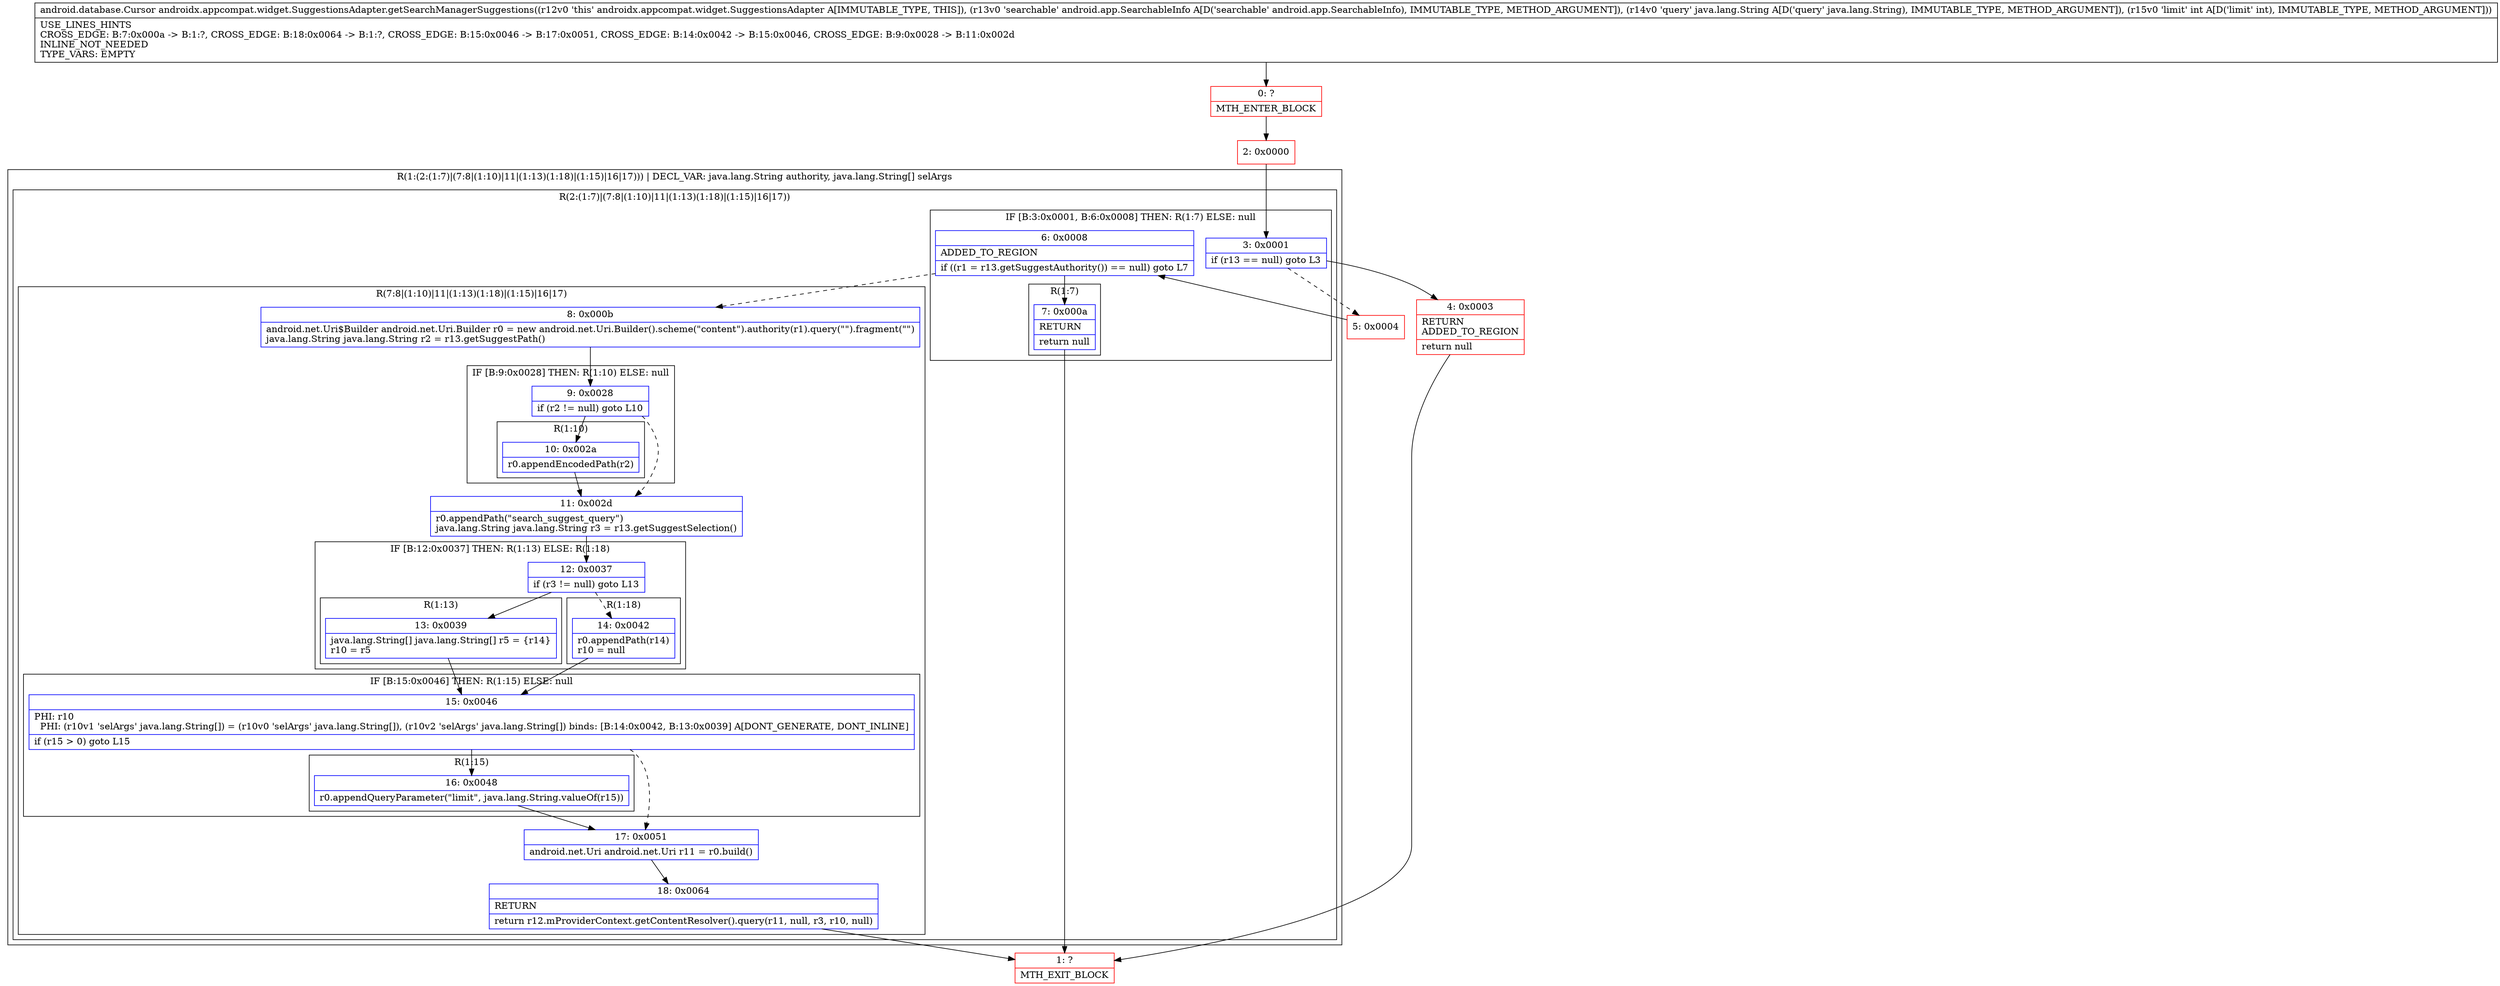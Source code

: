 digraph "CFG forandroidx.appcompat.widget.SuggestionsAdapter.getSearchManagerSuggestions(Landroid\/app\/SearchableInfo;Ljava\/lang\/String;I)Landroid\/database\/Cursor;" {
subgraph cluster_Region_1368366142 {
label = "R(1:(2:(1:7)|(7:8|(1:10)|11|(1:13)(1:18)|(1:15)|16|17))) | DECL_VAR: java.lang.String authority, java.lang.String[] selArgs\l";
node [shape=record,color=blue];
subgraph cluster_Region_1905691355 {
label = "R(2:(1:7)|(7:8|(1:10)|11|(1:13)(1:18)|(1:15)|16|17))";
node [shape=record,color=blue];
subgraph cluster_IfRegion_758946145 {
label = "IF [B:3:0x0001, B:6:0x0008] THEN: R(1:7) ELSE: null";
node [shape=record,color=blue];
Node_3 [shape=record,label="{3\:\ 0x0001|if (r13 == null) goto L3\l}"];
Node_6 [shape=record,label="{6\:\ 0x0008|ADDED_TO_REGION\l|if ((r1 = r13.getSuggestAuthority()) == null) goto L7\l}"];
subgraph cluster_Region_641223798 {
label = "R(1:7)";
node [shape=record,color=blue];
Node_7 [shape=record,label="{7\:\ 0x000a|RETURN\l|return null\l}"];
}
}
subgraph cluster_Region_506196684 {
label = "R(7:8|(1:10)|11|(1:13)(1:18)|(1:15)|16|17)";
node [shape=record,color=blue];
Node_8 [shape=record,label="{8\:\ 0x000b|android.net.Uri$Builder android.net.Uri.Builder r0 = new android.net.Uri.Builder().scheme(\"content\").authority(r1).query(\"\").fragment(\"\")\ljava.lang.String java.lang.String r2 = r13.getSuggestPath()\l}"];
subgraph cluster_IfRegion_1873806580 {
label = "IF [B:9:0x0028] THEN: R(1:10) ELSE: null";
node [shape=record,color=blue];
Node_9 [shape=record,label="{9\:\ 0x0028|if (r2 != null) goto L10\l}"];
subgraph cluster_Region_1593200131 {
label = "R(1:10)";
node [shape=record,color=blue];
Node_10 [shape=record,label="{10\:\ 0x002a|r0.appendEncodedPath(r2)\l}"];
}
}
Node_11 [shape=record,label="{11\:\ 0x002d|r0.appendPath(\"search_suggest_query\")\ljava.lang.String java.lang.String r3 = r13.getSuggestSelection()\l}"];
subgraph cluster_IfRegion_64670039 {
label = "IF [B:12:0x0037] THEN: R(1:13) ELSE: R(1:18)";
node [shape=record,color=blue];
Node_12 [shape=record,label="{12\:\ 0x0037|if (r3 != null) goto L13\l}"];
subgraph cluster_Region_594816226 {
label = "R(1:13)";
node [shape=record,color=blue];
Node_13 [shape=record,label="{13\:\ 0x0039|java.lang.String[] java.lang.String[] r5 = \{r14\}\lr10 = r5\l}"];
}
subgraph cluster_Region_504873765 {
label = "R(1:18)";
node [shape=record,color=blue];
Node_14 [shape=record,label="{14\:\ 0x0042|r0.appendPath(r14)\lr10 = null\l}"];
}
}
subgraph cluster_IfRegion_192633571 {
label = "IF [B:15:0x0046] THEN: R(1:15) ELSE: null";
node [shape=record,color=blue];
Node_15 [shape=record,label="{15\:\ 0x0046|PHI: r10 \l  PHI: (r10v1 'selArgs' java.lang.String[]) = (r10v0 'selArgs' java.lang.String[]), (r10v2 'selArgs' java.lang.String[]) binds: [B:14:0x0042, B:13:0x0039] A[DONT_GENERATE, DONT_INLINE]\l|if (r15 \> 0) goto L15\l}"];
subgraph cluster_Region_776748643 {
label = "R(1:15)";
node [shape=record,color=blue];
Node_16 [shape=record,label="{16\:\ 0x0048|r0.appendQueryParameter(\"limit\", java.lang.String.valueOf(r15))\l}"];
}
}
Node_17 [shape=record,label="{17\:\ 0x0051|android.net.Uri android.net.Uri r11 = r0.build()\l}"];
Node_18 [shape=record,label="{18\:\ 0x0064|RETURN\l|return r12.mProviderContext.getContentResolver().query(r11, null, r3, r10, null)\l}"];
}
}
}
Node_0 [shape=record,color=red,label="{0\:\ ?|MTH_ENTER_BLOCK\l}"];
Node_2 [shape=record,color=red,label="{2\:\ 0x0000}"];
Node_4 [shape=record,color=red,label="{4\:\ 0x0003|RETURN\lADDED_TO_REGION\l|return null\l}"];
Node_1 [shape=record,color=red,label="{1\:\ ?|MTH_EXIT_BLOCK\l}"];
Node_5 [shape=record,color=red,label="{5\:\ 0x0004}"];
MethodNode[shape=record,label="{android.database.Cursor androidx.appcompat.widget.SuggestionsAdapter.getSearchManagerSuggestions((r12v0 'this' androidx.appcompat.widget.SuggestionsAdapter A[IMMUTABLE_TYPE, THIS]), (r13v0 'searchable' android.app.SearchableInfo A[D('searchable' android.app.SearchableInfo), IMMUTABLE_TYPE, METHOD_ARGUMENT]), (r14v0 'query' java.lang.String A[D('query' java.lang.String), IMMUTABLE_TYPE, METHOD_ARGUMENT]), (r15v0 'limit' int A[D('limit' int), IMMUTABLE_TYPE, METHOD_ARGUMENT]))  | USE_LINES_HINTS\lCROSS_EDGE: B:7:0x000a \-\> B:1:?, CROSS_EDGE: B:18:0x0064 \-\> B:1:?, CROSS_EDGE: B:15:0x0046 \-\> B:17:0x0051, CROSS_EDGE: B:14:0x0042 \-\> B:15:0x0046, CROSS_EDGE: B:9:0x0028 \-\> B:11:0x002d\lINLINE_NOT_NEEDED\lTYPE_VARS: EMPTY\l}"];
MethodNode -> Node_0;Node_3 -> Node_4;
Node_3 -> Node_5[style=dashed];
Node_6 -> Node_7;
Node_6 -> Node_8[style=dashed];
Node_7 -> Node_1;
Node_8 -> Node_9;
Node_9 -> Node_10;
Node_9 -> Node_11[style=dashed];
Node_10 -> Node_11;
Node_11 -> Node_12;
Node_12 -> Node_13;
Node_12 -> Node_14[style=dashed];
Node_13 -> Node_15;
Node_14 -> Node_15;
Node_15 -> Node_16;
Node_15 -> Node_17[style=dashed];
Node_16 -> Node_17;
Node_17 -> Node_18;
Node_18 -> Node_1;
Node_0 -> Node_2;
Node_2 -> Node_3;
Node_4 -> Node_1;
Node_5 -> Node_6;
}

